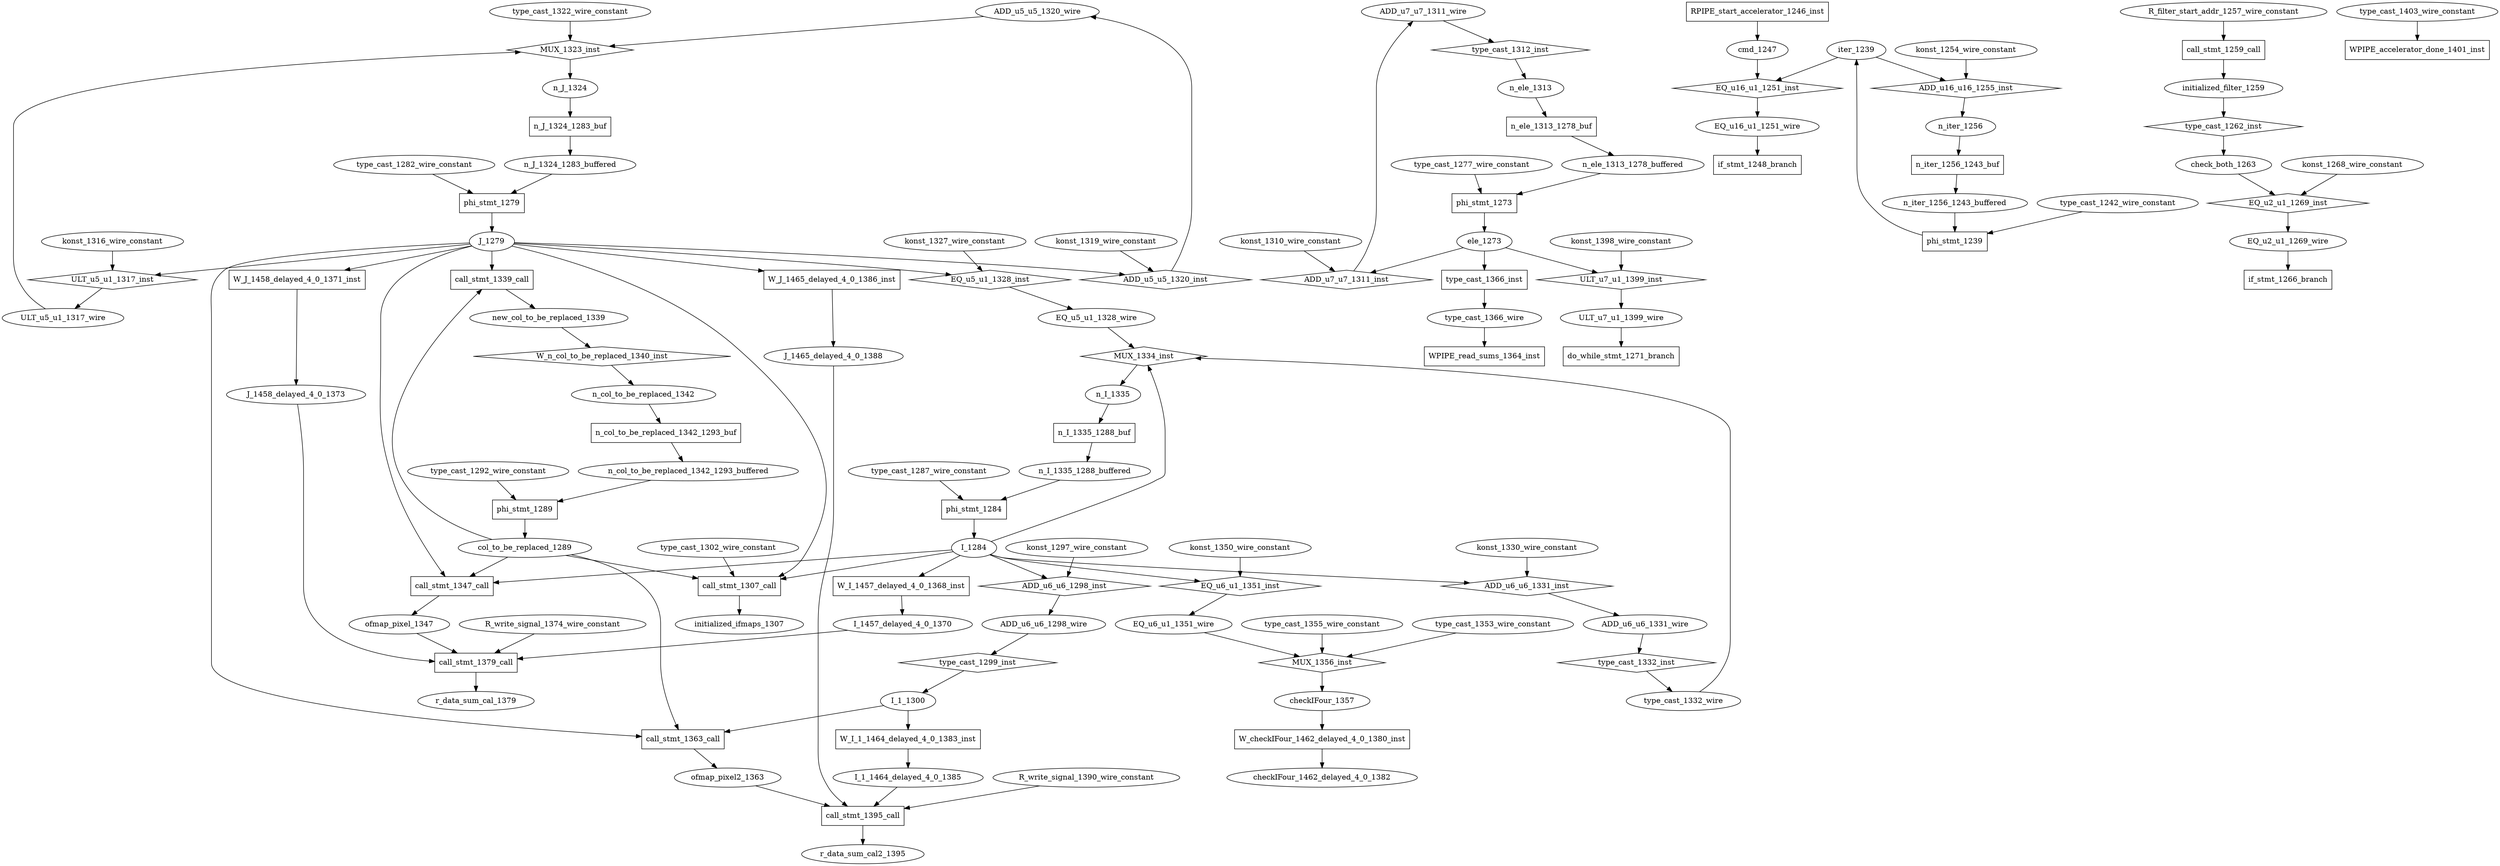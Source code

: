 digraph data_path {
  ADD_u5_u5_1320_wire [shape=ellipse];
  ADD_u6_u6_1298_wire [shape=ellipse];
  ADD_u6_u6_1331_wire [shape=ellipse];
  ADD_u7_u7_1311_wire [shape=ellipse];
  EQ_u16_u1_1251_wire [shape=ellipse];
  EQ_u2_u1_1269_wire [shape=ellipse];
  EQ_u5_u1_1328_wire [shape=ellipse];
  EQ_u6_u1_1351_wire [shape=ellipse];
  I_1284 [shape=ellipse];
  I_1457_delayed_4_0_1370 [shape=ellipse];
  I_1_1300 [shape=ellipse];
  I_1_1464_delayed_4_0_1385 [shape=ellipse];
  J_1279 [shape=ellipse];
  J_1458_delayed_4_0_1373 [shape=ellipse];
  J_1465_delayed_4_0_1388 [shape=ellipse];
  R_filter_start_addr_1257_wire_constant [shape=ellipse];
  R_write_signal_1374_wire_constant [shape=ellipse];
  R_write_signal_1390_wire_constant [shape=ellipse];
  ULT_u5_u1_1317_wire [shape=ellipse];
  ULT_u7_u1_1399_wire [shape=ellipse];
  checkIFour_1357 [shape=ellipse];
  checkIFour_1462_delayed_4_0_1382 [shape=ellipse];
  check_both_1263 [shape=ellipse];
  cmd_1247 [shape=ellipse];
  col_to_be_replaced_1289 [shape=ellipse];
  ele_1273 [shape=ellipse];
  initialized_filter_1259 [shape=ellipse];
  initialized_ifmaps_1307 [shape=ellipse];
  iter_1239 [shape=ellipse];
  konst_1254_wire_constant [shape=ellipse];
  konst_1268_wire_constant [shape=ellipse];
  konst_1297_wire_constant [shape=ellipse];
  konst_1310_wire_constant [shape=ellipse];
  konst_1316_wire_constant [shape=ellipse];
  konst_1319_wire_constant [shape=ellipse];
  konst_1327_wire_constant [shape=ellipse];
  konst_1330_wire_constant [shape=ellipse];
  konst_1350_wire_constant [shape=ellipse];
  konst_1398_wire_constant [shape=ellipse];
  n_I_1335 [shape=ellipse];
  n_I_1335_1288_buffered [shape=ellipse];
  n_J_1324 [shape=ellipse];
  n_J_1324_1283_buffered [shape=ellipse];
  n_col_to_be_replaced_1342 [shape=ellipse];
  n_col_to_be_replaced_1342_1293_buffered [shape=ellipse];
  n_ele_1313 [shape=ellipse];
  n_ele_1313_1278_buffered [shape=ellipse];
  n_iter_1256 [shape=ellipse];
  n_iter_1256_1243_buffered [shape=ellipse];
  new_col_to_be_replaced_1339 [shape=ellipse];
  ofmap_pixel2_1363 [shape=ellipse];
  ofmap_pixel_1347 [shape=ellipse];
  r_data_sum_cal2_1395 [shape=ellipse];
  r_data_sum_cal_1379 [shape=ellipse];
  type_cast_1242_wire_constant [shape=ellipse];
  type_cast_1277_wire_constant [shape=ellipse];
  type_cast_1282_wire_constant [shape=ellipse];
  type_cast_1287_wire_constant [shape=ellipse];
  type_cast_1292_wire_constant [shape=ellipse];
  type_cast_1302_wire_constant [shape=ellipse];
  type_cast_1322_wire_constant [shape=ellipse];
  type_cast_1332_wire [shape=ellipse];
  type_cast_1353_wire_constant [shape=ellipse];
  type_cast_1355_wire_constant [shape=ellipse];
  type_cast_1366_wire [shape=ellipse];
  type_cast_1403_wire_constant [shape=ellipse];
  ADD_u16_u16_1255_inst [shape=diamond];
iter_1239  -> ADD_u16_u16_1255_inst;
konst_1254_wire_constant  -> ADD_u16_u16_1255_inst;
ADD_u16_u16_1255_inst -> n_iter_1256;
  ADD_u5_u5_1320_inst [shape=diamond];
J_1279  -> ADD_u5_u5_1320_inst;
konst_1319_wire_constant  -> ADD_u5_u5_1320_inst;
ADD_u5_u5_1320_inst -> ADD_u5_u5_1320_wire;
  ADD_u6_u6_1298_inst [shape=diamond];
I_1284  -> ADD_u6_u6_1298_inst;
konst_1297_wire_constant  -> ADD_u6_u6_1298_inst;
ADD_u6_u6_1298_inst -> ADD_u6_u6_1298_wire;
  ADD_u6_u6_1331_inst [shape=diamond];
I_1284  -> ADD_u6_u6_1331_inst;
konst_1330_wire_constant  -> ADD_u6_u6_1331_inst;
ADD_u6_u6_1331_inst -> ADD_u6_u6_1331_wire;
  ADD_u7_u7_1311_inst [shape=diamond];
ele_1273  -> ADD_u7_u7_1311_inst;
konst_1310_wire_constant  -> ADD_u7_u7_1311_inst;
ADD_u7_u7_1311_inst -> ADD_u7_u7_1311_wire;
  EQ_u16_u1_1251_inst [shape=diamond];
cmd_1247  -> EQ_u16_u1_1251_inst;
iter_1239  -> EQ_u16_u1_1251_inst;
EQ_u16_u1_1251_inst -> EQ_u16_u1_1251_wire;
  EQ_u2_u1_1269_inst [shape=diamond];
check_both_1263  -> EQ_u2_u1_1269_inst;
konst_1268_wire_constant  -> EQ_u2_u1_1269_inst;
EQ_u2_u1_1269_inst -> EQ_u2_u1_1269_wire;
  EQ_u5_u1_1328_inst [shape=diamond];
J_1279  -> EQ_u5_u1_1328_inst;
konst_1327_wire_constant  -> EQ_u5_u1_1328_inst;
EQ_u5_u1_1328_inst -> EQ_u5_u1_1328_wire;
  EQ_u6_u1_1351_inst [shape=diamond];
I_1284  -> EQ_u6_u1_1351_inst;
konst_1350_wire_constant  -> EQ_u6_u1_1351_inst;
EQ_u6_u1_1351_inst -> EQ_u6_u1_1351_wire;
  MUX_1323_inst [shape=diamond];
ULT_u5_u1_1317_wire  -> MUX_1323_inst;
ADD_u5_u5_1320_wire  -> MUX_1323_inst;
type_cast_1322_wire_constant  -> MUX_1323_inst;
MUX_1323_inst -> n_J_1324;
  MUX_1334_inst [shape=diamond];
EQ_u5_u1_1328_wire  -> MUX_1334_inst;
type_cast_1332_wire  -> MUX_1334_inst;
I_1284  -> MUX_1334_inst;
MUX_1334_inst -> n_I_1335;
  MUX_1356_inst [shape=diamond];
EQ_u6_u1_1351_wire  -> MUX_1356_inst;
type_cast_1353_wire_constant  -> MUX_1356_inst;
type_cast_1355_wire_constant  -> MUX_1356_inst;
MUX_1356_inst -> checkIFour_1357;
  RPIPE_start_accelerator_1246_inst [shape=rectangle];
RPIPE_start_accelerator_1246_inst -> cmd_1247;
  ULT_u5_u1_1317_inst [shape=diamond];
J_1279  -> ULT_u5_u1_1317_inst;
konst_1316_wire_constant  -> ULT_u5_u1_1317_inst;
ULT_u5_u1_1317_inst -> ULT_u5_u1_1317_wire;
  ULT_u7_u1_1399_inst [shape=diamond];
ele_1273  -> ULT_u7_u1_1399_inst;
konst_1398_wire_constant  -> ULT_u7_u1_1399_inst;
ULT_u7_u1_1399_inst -> ULT_u7_u1_1399_wire;
  WPIPE_accelerator_done_1401_inst [shape=rectangle];
type_cast_1403_wire_constant  -> WPIPE_accelerator_done_1401_inst;
  WPIPE_read_sums_1364_inst [shape=rectangle];
type_cast_1366_wire  -> WPIPE_read_sums_1364_inst;
  W_I_1457_delayed_4_0_1368_inst [shape=rectangle];
I_1284  -> W_I_1457_delayed_4_0_1368_inst;
W_I_1457_delayed_4_0_1368_inst -> I_1457_delayed_4_0_1370;
  W_I_1_1464_delayed_4_0_1383_inst [shape=rectangle];
I_1_1300  -> W_I_1_1464_delayed_4_0_1383_inst;
W_I_1_1464_delayed_4_0_1383_inst -> I_1_1464_delayed_4_0_1385;
  W_J_1458_delayed_4_0_1371_inst [shape=rectangle];
J_1279  -> W_J_1458_delayed_4_0_1371_inst;
W_J_1458_delayed_4_0_1371_inst -> J_1458_delayed_4_0_1373;
  W_J_1465_delayed_4_0_1386_inst [shape=rectangle];
J_1279  -> W_J_1465_delayed_4_0_1386_inst;
W_J_1465_delayed_4_0_1386_inst -> J_1465_delayed_4_0_1388;
  W_checkIFour_1462_delayed_4_0_1380_inst [shape=rectangle];
checkIFour_1357  -> W_checkIFour_1462_delayed_4_0_1380_inst;
W_checkIFour_1462_delayed_4_0_1380_inst -> checkIFour_1462_delayed_4_0_1382;
  W_n_col_to_be_replaced_1340_inst [shape=diamond];
new_col_to_be_replaced_1339  -> W_n_col_to_be_replaced_1340_inst;
W_n_col_to_be_replaced_1340_inst -> n_col_to_be_replaced_1342;
  call_stmt_1259_call [shape=rectangle];
R_filter_start_addr_1257_wire_constant  -> call_stmt_1259_call;
call_stmt_1259_call -> initialized_filter_1259;
  call_stmt_1307_call [shape=rectangle];
type_cast_1302_wire_constant  -> call_stmt_1307_call;
I_1284  -> call_stmt_1307_call;
J_1279  -> call_stmt_1307_call;
col_to_be_replaced_1289  -> call_stmt_1307_call;
call_stmt_1307_call -> initialized_ifmaps_1307;
  call_stmt_1339_call [shape=rectangle];
J_1279  -> call_stmt_1339_call;
col_to_be_replaced_1289  -> call_stmt_1339_call;
call_stmt_1339_call -> new_col_to_be_replaced_1339;
  call_stmt_1347_call [shape=rectangle];
I_1284  -> call_stmt_1347_call;
J_1279  -> call_stmt_1347_call;
col_to_be_replaced_1289  -> call_stmt_1347_call;
call_stmt_1347_call -> ofmap_pixel_1347;
  call_stmt_1363_call [shape=rectangle];
I_1_1300  -> call_stmt_1363_call;
J_1279  -> call_stmt_1363_call;
col_to_be_replaced_1289  -> call_stmt_1363_call;
call_stmt_1363_call -> ofmap_pixel2_1363;
  call_stmt_1379_call [shape=rectangle];
R_write_signal_1374_wire_constant  -> call_stmt_1379_call;
I_1457_delayed_4_0_1370  -> call_stmt_1379_call;
J_1458_delayed_4_0_1373  -> call_stmt_1379_call;
ofmap_pixel_1347  -> call_stmt_1379_call;
call_stmt_1379_call -> r_data_sum_cal_1379;
  call_stmt_1395_call [shape=rectangle];
R_write_signal_1390_wire_constant  -> call_stmt_1395_call;
I_1_1464_delayed_4_0_1385  -> call_stmt_1395_call;
J_1465_delayed_4_0_1388  -> call_stmt_1395_call;
ofmap_pixel2_1363  -> call_stmt_1395_call;
call_stmt_1395_call -> r_data_sum_cal2_1395;
  do_while_stmt_1271_branch [shape=rectangle];
ULT_u7_u1_1399_wire  -> do_while_stmt_1271_branch;
  if_stmt_1248_branch [shape=rectangle];
EQ_u16_u1_1251_wire  -> if_stmt_1248_branch;
  if_stmt_1266_branch [shape=rectangle];
EQ_u2_u1_1269_wire  -> if_stmt_1266_branch;
  n_I_1335_1288_buf [shape=rectangle];
n_I_1335  -> n_I_1335_1288_buf;
n_I_1335_1288_buf -> n_I_1335_1288_buffered;
  n_J_1324_1283_buf [shape=rectangle];
n_J_1324  -> n_J_1324_1283_buf;
n_J_1324_1283_buf -> n_J_1324_1283_buffered;
  n_col_to_be_replaced_1342_1293_buf [shape=rectangle];
n_col_to_be_replaced_1342  -> n_col_to_be_replaced_1342_1293_buf;
n_col_to_be_replaced_1342_1293_buf -> n_col_to_be_replaced_1342_1293_buffered;
  n_ele_1313_1278_buf [shape=rectangle];
n_ele_1313  -> n_ele_1313_1278_buf;
n_ele_1313_1278_buf -> n_ele_1313_1278_buffered;
  n_iter_1256_1243_buf [shape=rectangle];
n_iter_1256  -> n_iter_1256_1243_buf;
n_iter_1256_1243_buf -> n_iter_1256_1243_buffered;
  phi_stmt_1239 [shape=rectangle];
type_cast_1242_wire_constant  -> phi_stmt_1239;
n_iter_1256_1243_buffered  -> phi_stmt_1239;
phi_stmt_1239 -> iter_1239;
  phi_stmt_1273 [shape=rectangle];
type_cast_1277_wire_constant  -> phi_stmt_1273;
n_ele_1313_1278_buffered  -> phi_stmt_1273;
phi_stmt_1273 -> ele_1273;
  phi_stmt_1279 [shape=rectangle];
type_cast_1282_wire_constant  -> phi_stmt_1279;
n_J_1324_1283_buffered  -> phi_stmt_1279;
phi_stmt_1279 -> J_1279;
  phi_stmt_1284 [shape=rectangle];
type_cast_1287_wire_constant  -> phi_stmt_1284;
n_I_1335_1288_buffered  -> phi_stmt_1284;
phi_stmt_1284 -> I_1284;
  phi_stmt_1289 [shape=rectangle];
type_cast_1292_wire_constant  -> phi_stmt_1289;
n_col_to_be_replaced_1342_1293_buffered  -> phi_stmt_1289;
phi_stmt_1289 -> col_to_be_replaced_1289;
  type_cast_1262_inst [shape=diamond];
initialized_filter_1259  -> type_cast_1262_inst;
type_cast_1262_inst -> check_both_1263;
  type_cast_1299_inst [shape=diamond];
ADD_u6_u6_1298_wire  -> type_cast_1299_inst;
type_cast_1299_inst -> I_1_1300;
  type_cast_1312_inst [shape=diamond];
ADD_u7_u7_1311_wire  -> type_cast_1312_inst;
type_cast_1312_inst -> n_ele_1313;
  type_cast_1332_inst [shape=diamond];
ADD_u6_u6_1331_wire  -> type_cast_1332_inst;
type_cast_1332_inst -> type_cast_1332_wire;
  type_cast_1366_inst [shape=rectangle];
ele_1273  -> type_cast_1366_inst;
type_cast_1366_inst -> type_cast_1366_wire;
}
